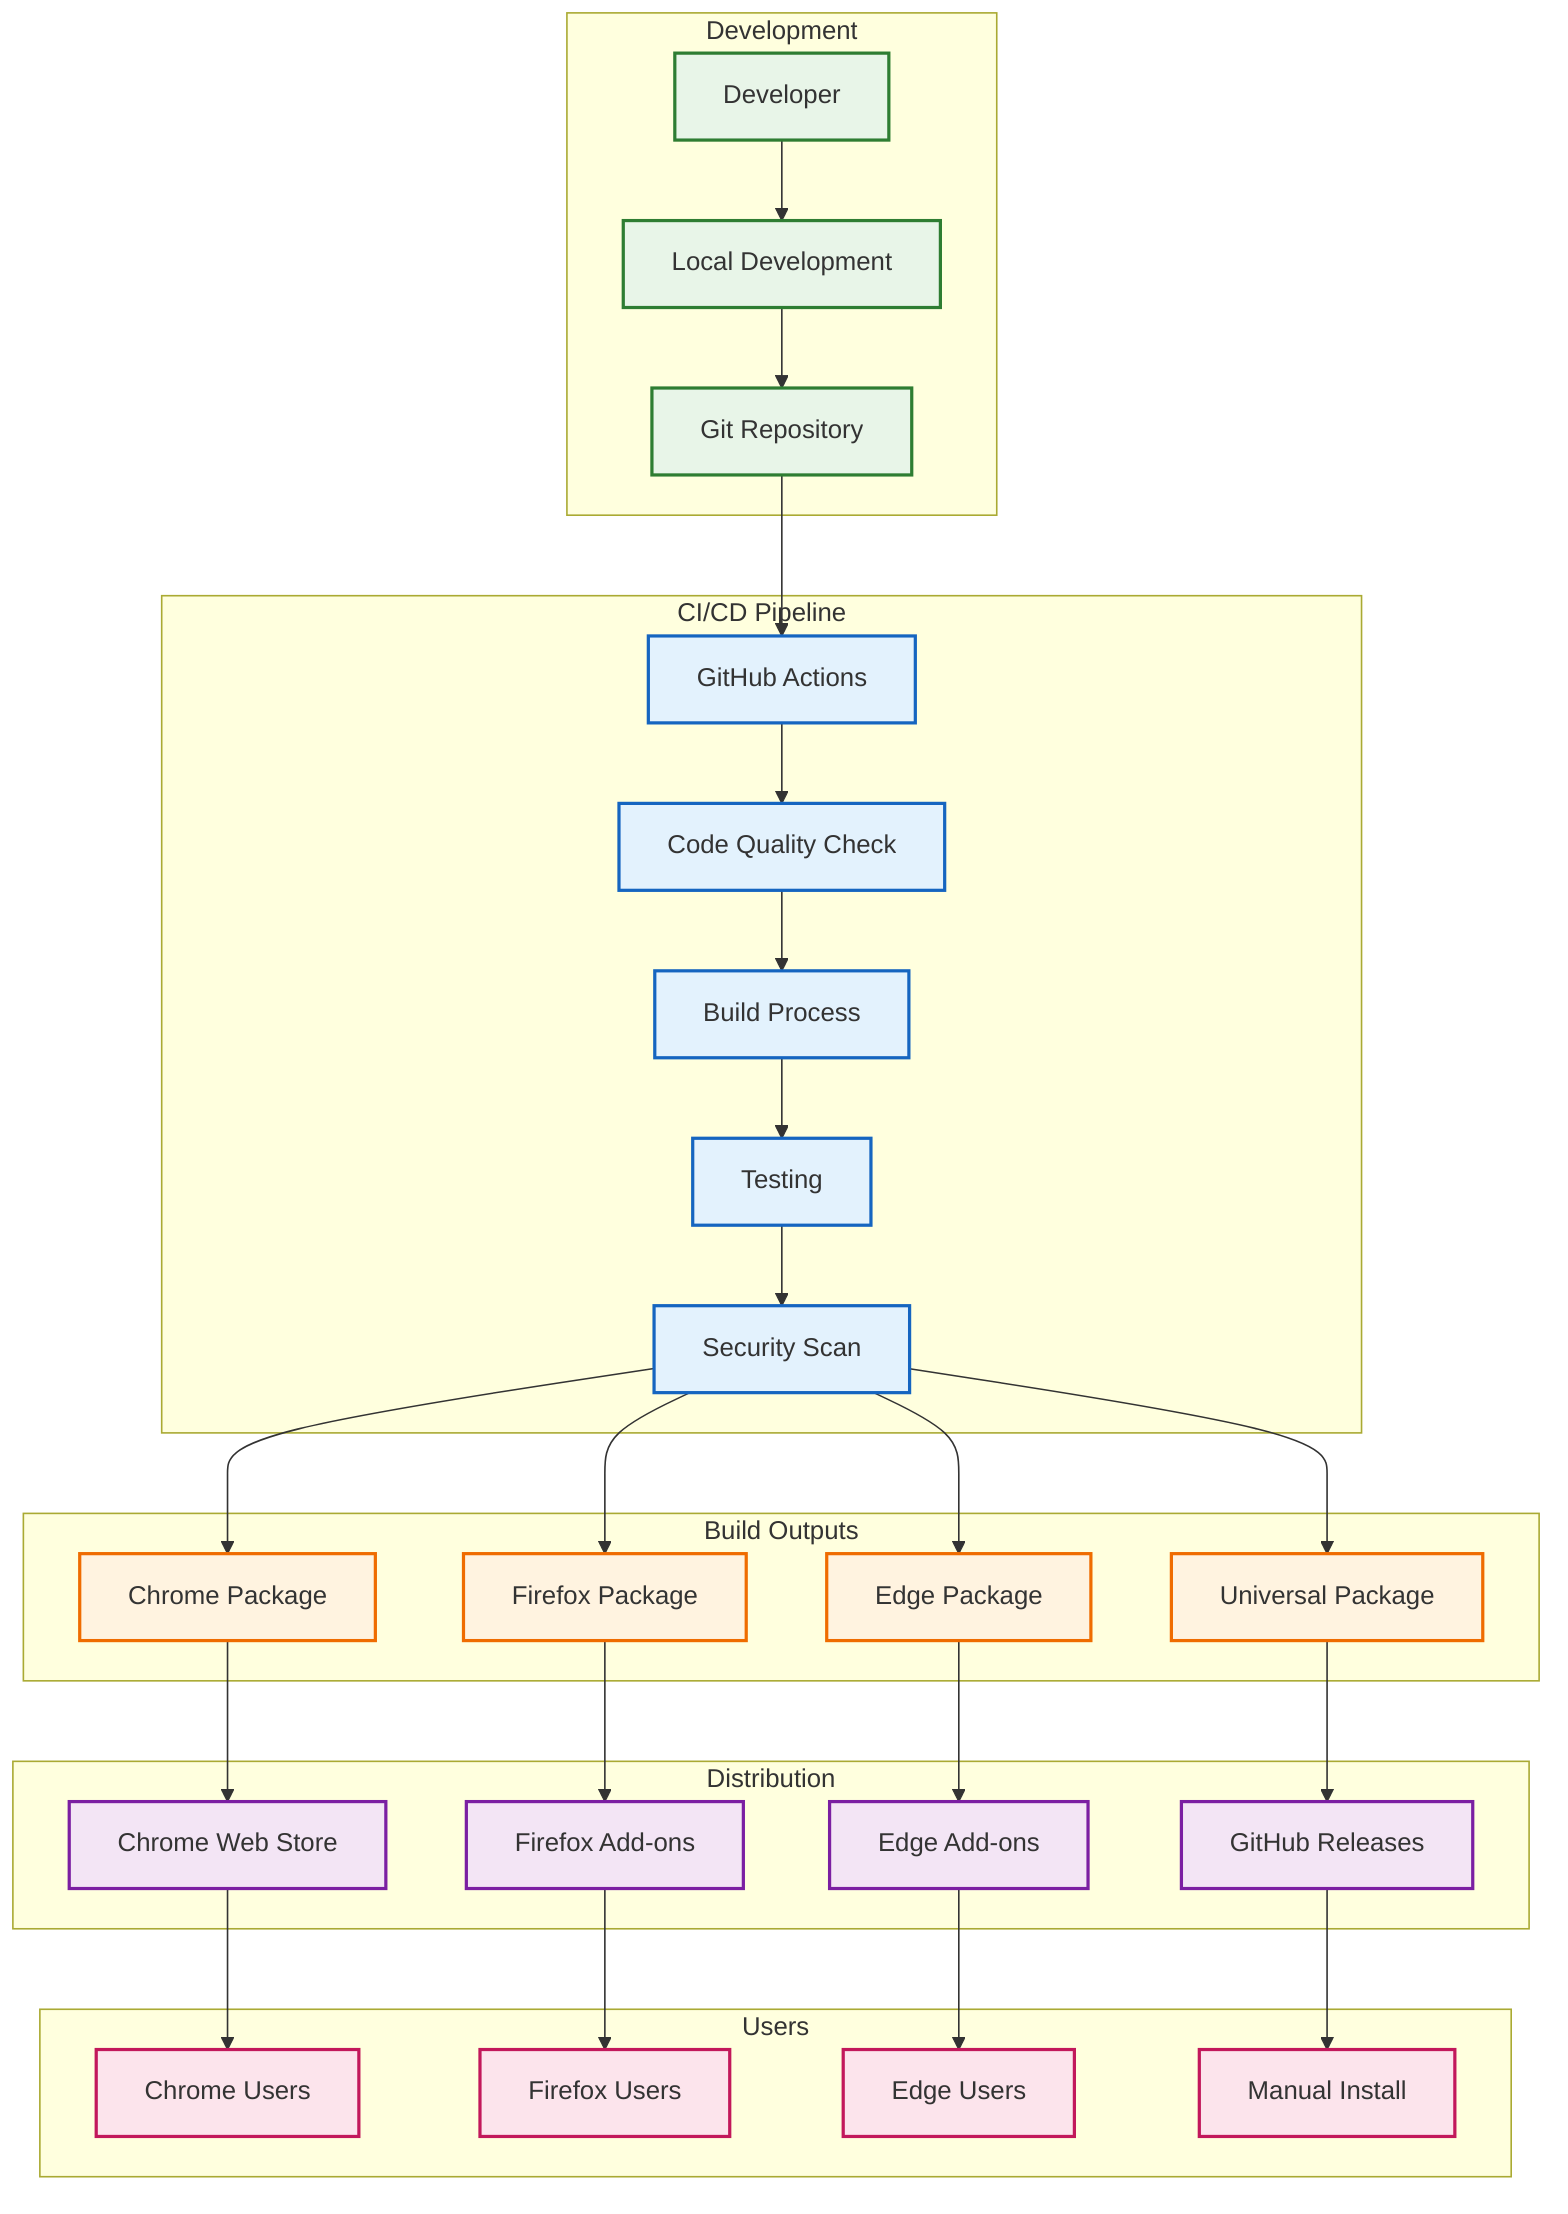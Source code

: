 graph TB
    subgraph "Development"
        A[Developer]
        B[Local Development]
        C[Git Repository]
    end
    
    subgraph "CI/CD Pipeline"
        D[GitHub Actions]
        E[Code Quality Check]
        F[Build Process]
        G[Testing]
        H[Security Scan]
    end
    
    subgraph "Build Outputs"
        I[Chrome Package]
        J[Firefox Package]
        K[Edge Package]
        L[Universal Package]
    end
    
    subgraph "Distribution"
        M[Chrome Web Store]
        N[Firefox Add-ons]
        O[Edge Add-ons]
        P[GitHub Releases]
    end
    
    subgraph "Users"
        Q[Chrome Users]
        R[Firefox Users]
        S[Edge Users]
        T[Manual Install]
    end
    
    %% Flow
    A --> B
    B --> C
    C --> D
    
    D --> E
    E --> F
    F --> G
    G --> H
    H --> I
    H --> J
    H --> K
    H --> L
    
    I --> M
    J --> N
    K --> O
    L --> P
    
    M --> Q
    N --> R
    O --> S
    P --> T
    
    %% Styling
    classDef dev fill:#e8f5e8,stroke:#2e7d32,stroke-width:2px
    classDef pipeline fill:#e3f2fd,stroke:#1565c0,stroke-width:2px
    classDef build fill:#fff3e0,stroke:#ef6c00,stroke-width:2px
    classDef dist fill:#f3e5f5,stroke:#7b1fa2,stroke-width:2px
    classDef user fill:#fce4ec,stroke:#c2185b,stroke-width:2px
    
    class A,B,C dev
    class D,E,F,G,H pipeline
    class I,J,K,L build
    class M,N,O,P dist
    class Q,R,S,T user